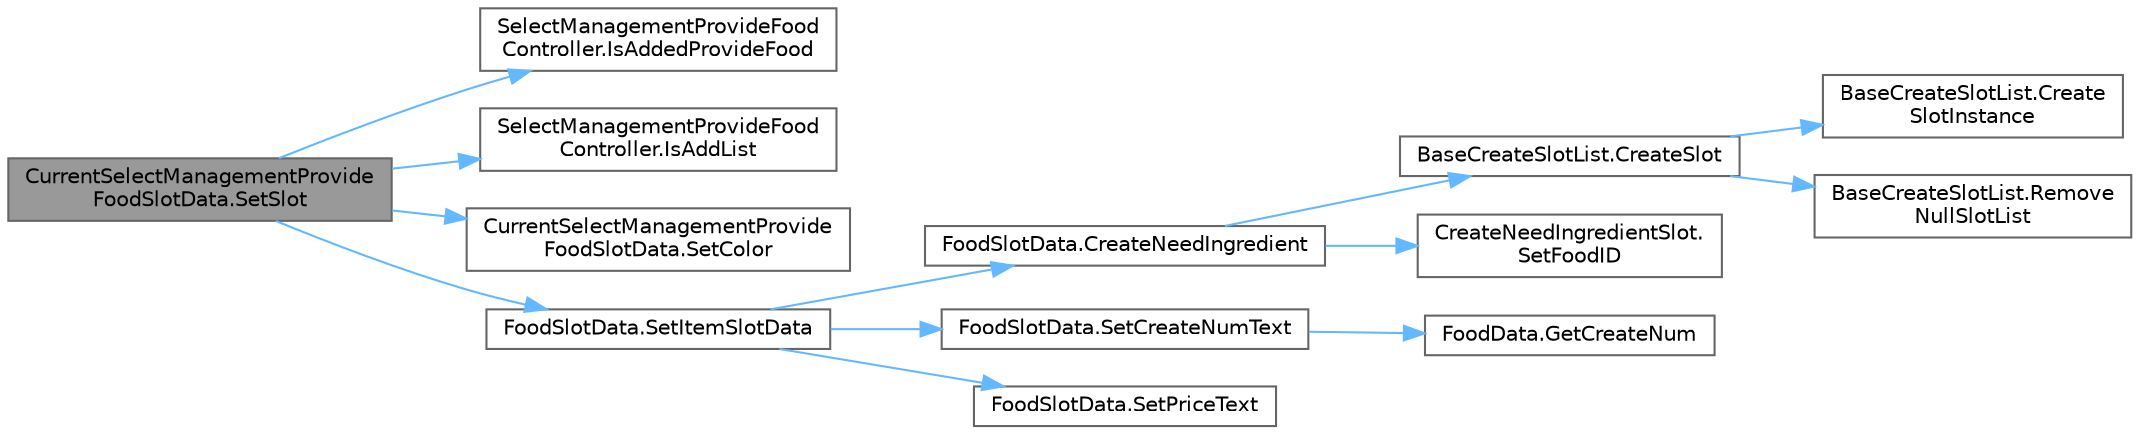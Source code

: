 digraph "CurrentSelectManagementProvideFoodSlotData.SetSlot"
{
 // LATEX_PDF_SIZE
  bgcolor="transparent";
  edge [fontname=Helvetica,fontsize=10,labelfontname=Helvetica,labelfontsize=10];
  node [fontname=Helvetica,fontsize=10,shape=box,height=0.2,width=0.4];
  rankdir="LR";
  Node1 [id="Node000001",label="CurrentSelectManagementProvide\lFoodSlotData.SetSlot",height=0.2,width=0.4,color="gray40", fillcolor="grey60", style="filled", fontcolor="black",tooltip=" "];
  Node1 -> Node2 [id="edge1_Node000001_Node000002",color="steelblue1",style="solid",tooltip=" "];
  Node2 [id="Node000002",label="SelectManagementProvideFood\lController.IsAddedProvideFood",height=0.2,width=0.4,color="grey40", fillcolor="white", style="filled",URL="$class_select_management_provide_food_controller.html#af79cc1cb728f969f5a5ea0fe8867e6dd",tooltip="追加済みかどうか確認する"];
  Node1 -> Node3 [id="edge2_Node000001_Node000003",color="steelblue1",style="solid",tooltip=" "];
  Node3 [id="Node000003",label="SelectManagementProvideFood\lController.IsAddList",height=0.2,width=0.4,color="grey40", fillcolor="white", style="filled",URL="$class_select_management_provide_food_controller.html#ab71a12e4461986ca6620a17bed5c4442",tooltip="提供料理を追加できるか確認"];
  Node1 -> Node4 [id="edge3_Node000001_Node000004",color="steelblue1",style="solid",tooltip=" "];
  Node4 [id="Node000004",label="CurrentSelectManagementProvide\lFoodSlotData.SetColor",height=0.2,width=0.4,color="grey40", fillcolor="white", style="filled",URL="$class_current_select_management_provide_food_slot_data.html#a94ab79e197b12aeb961338a888a8a89b",tooltip=" "];
  Node1 -> Node5 [id="edge4_Node000001_Node000005",color="steelblue1",style="solid",tooltip=" "];
  Node5 [id="Node000005",label="FoodSlotData.SetItemSlotData",height=0.2,width=0.4,color="grey40", fillcolor="white", style="filled",URL="$class_food_slot_data.html#a28807d6e7b835fc5ad20478ef942e8c2",tooltip=" "];
  Node5 -> Node6 [id="edge5_Node000005_Node000006",color="steelblue1",style="solid",tooltip=" "];
  Node6 [id="Node000006",label="FoodSlotData.CreateNeedIngredient",height=0.2,width=0.4,color="grey40", fillcolor="white", style="filled",URL="$class_food_slot_data.html#a086add5080414ca4527b900abe3a4a24",tooltip=" "];
  Node6 -> Node7 [id="edge6_Node000006_Node000007",color="steelblue1",style="solid",tooltip=" "];
  Node7 [id="Node000007",label="BaseCreateSlotList.CreateSlot",height=0.2,width=0.4,color="grey40", fillcolor="white", style="filled",URL="$class_base_create_slot_list.html#a1050fa09f7705d5e74fa66f14594368b",tooltip=" "];
  Node7 -> Node8 [id="edge7_Node000007_Node000008",color="steelblue1",style="solid",tooltip=" "];
  Node8 [id="Node000008",label="BaseCreateSlotList.Create\lSlotInstance",height=0.2,width=0.4,color="grey40", fillcolor="white", style="filled",URL="$class_base_create_slot_list.html#a51b06cac02cad5cb1ecba94d423d7f41",tooltip=" "];
  Node7 -> Node9 [id="edge8_Node000007_Node000009",color="steelblue1",style="solid",tooltip=" "];
  Node9 [id="Node000009",label="BaseCreateSlotList.Remove\lNullSlotList",height=0.2,width=0.4,color="grey40", fillcolor="white", style="filled",URL="$class_base_create_slot_list.html#a693cdbf1d249c8dd8319c2c080098cd0",tooltip=" "];
  Node6 -> Node10 [id="edge9_Node000006_Node000010",color="steelblue1",style="solid",tooltip=" "];
  Node10 [id="Node000010",label="CreateNeedIngredientSlot.\lSetFoodID",height=0.2,width=0.4,color="grey40", fillcolor="white", style="filled",URL="$class_create_need_ingredient_slot.html#a07b497e7e83156ede8e35f3085997f6c",tooltip=" "];
  Node5 -> Node11 [id="edge10_Node000005_Node000011",color="steelblue1",style="solid",tooltip=" "];
  Node11 [id="Node000011",label="FoodSlotData.SetCreateNumText",height=0.2,width=0.4,color="grey40", fillcolor="white", style="filled",URL="$class_food_slot_data.html#acc0fd3daa8089067e1eb1316097f8f46",tooltip=" "];
  Node11 -> Node12 [id="edge11_Node000011_Node000012",color="steelblue1",style="solid",tooltip=" "];
  Node12 [id="Node000012",label="FoodData.GetCreateNum",height=0.2,width=0.4,color="grey40", fillcolor="white", style="filled",URL="$class_food_data.html#afeebe5f74b9700c3c74f242e680b8754",tooltip="引数料理が作成できる数を確認するメソッド"];
  Node5 -> Node13 [id="edge12_Node000005_Node000013",color="steelblue1",style="solid",tooltip=" "];
  Node13 [id="Node000013",label="FoodSlotData.SetPriceText",height=0.2,width=0.4,color="grey40", fillcolor="white", style="filled",URL="$class_food_slot_data.html#ab633021dee7d9c876bc1c5bbf68a87f1",tooltip=" "];
}
